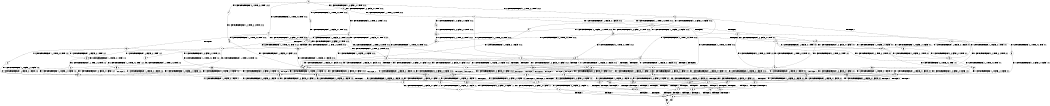 digraph BCG {
size = "7, 10.5";
center = TRUE;
node [shape = circle];
0 [peripheries = 2];
0 -> 1 [label = "EX !0 !ATOMIC_EXCH_BRANCH (2, +1, TRUE, +0, 2, TRUE) !:0:1:2:"];
0 -> 2 [label = "EX !1 !ATOMIC_EXCH_BRANCH (1, +0, FALSE, +0, 1, TRUE) !:0:1:2:"];
0 -> 3 [label = "EX !2 !ATOMIC_EXCH_BRANCH (1, +1, TRUE, +0, 2, TRUE) !:0:1:2:"];
0 -> 4 [label = "EX !0 !ATOMIC_EXCH_BRANCH (2, +1, TRUE, +0, 2, TRUE) !:0:1:2:"];
1 -> 5 [label = "EX !2 !ATOMIC_EXCH_BRANCH (1, +1, TRUE, +0, 2, TRUE) !:0:1:2:"];
2 -> 6 [label = "EX !0 !ATOMIC_EXCH_BRANCH (2, +1, TRUE, +0, 2, TRUE) !:0:1:2:"];
2 -> 7 [label = "EX !2 !ATOMIC_EXCH_BRANCH (1, +1, TRUE, +0, 2, TRUE) !:0:1:2:"];
2 -> 8 [label = "EX !0 !ATOMIC_EXCH_BRANCH (2, +1, TRUE, +0, 2, TRUE) !:0:1:2:"];
2 -> 2 [label = "EX !1 !ATOMIC_EXCH_BRANCH (1, +0, FALSE, +0, 1, TRUE) !:0:1:2:"];
3 -> 9 [label = "EX !0 !ATOMIC_EXCH_BRANCH (2, +1, TRUE, +0, 2, TRUE) !:0:1:2:"];
3 -> 10 [label = "TERMINATE !2"];
3 -> 11 [label = "EX !1 !ATOMIC_EXCH_BRANCH (1, +0, FALSE, +0, 1, FALSE) !:0:1:2:"];
3 -> 12 [label = "EX !0 !ATOMIC_EXCH_BRANCH (2, +1, TRUE, +0, 2, TRUE) !:0:1:2:"];
4 -> 5 [label = "EX !2 !ATOMIC_EXCH_BRANCH (1, +1, TRUE, +0, 2, TRUE) !:0:1:2:"];
4 -> 13 [label = "TERMINATE !0"];
4 -> 14 [label = "EX !1 !ATOMIC_EXCH_BRANCH (1, +0, FALSE, +0, 1, TRUE) !:0:1:2:"];
4 -> 15 [label = "EX !2 !ATOMIC_EXCH_BRANCH (1, +1, TRUE, +0, 2, TRUE) !:0:1:2:"];
5 -> 16 [label = "EX !1 !ATOMIC_EXCH_BRANCH (1, +0, FALSE, +0, 1, FALSE) !:0:1:2:"];
6 -> 17 [label = "EX !1 !ATOMIC_EXCH_BRANCH (1, +0, FALSE, +0, 1, TRUE) !:0:1:2:"];
7 -> 18 [label = "EX !1 !ATOMIC_EXCH_BRANCH (1, +0, FALSE, +0, 1, FALSE) !:0:1:2:"];
7 -> 19 [label = "TERMINATE !2"];
7 -> 20 [label = "EX !0 !ATOMIC_EXCH_BRANCH (2, +1, TRUE, +0, 2, TRUE) !:0:1:2:"];
7 -> 11 [label = "EX !1 !ATOMIC_EXCH_BRANCH (1, +0, FALSE, +0, 1, FALSE) !:0:1:2:"];
8 -> 17 [label = "EX !1 !ATOMIC_EXCH_BRANCH (1, +0, FALSE, +0, 1, TRUE) !:0:1:2:"];
8 -> 21 [label = "TERMINATE !0"];
8 -> 22 [label = "EX !2 !ATOMIC_EXCH_BRANCH (1, +1, TRUE, +0, 2, TRUE) !:0:1:2:"];
8 -> 14 [label = "EX !1 !ATOMIC_EXCH_BRANCH (1, +0, FALSE, +0, 1, TRUE) !:0:1:2:"];
9 -> 16 [label = "EX !1 !ATOMIC_EXCH_BRANCH (1, +0, FALSE, +0, 1, FALSE) !:0:1:2:"];
10 -> 23 [label = "EX !0 !ATOMIC_EXCH_BRANCH (2, +1, TRUE, +0, 2, TRUE) !:0:1:"];
10 -> 24 [label = "EX !1 !ATOMIC_EXCH_BRANCH (1, +0, FALSE, +0, 1, FALSE) !:0:1:"];
10 -> 25 [label = "EX !0 !ATOMIC_EXCH_BRANCH (2, +1, TRUE, +0, 2, TRUE) !:0:1:"];
11 -> 26 [label = "EX !1 !ATOMIC_EXCH_BRANCH (2, +0, FALSE, +0, 1, TRUE) !:0:1:2:"];
11 -> 27 [label = "TERMINATE !2"];
11 -> 28 [label = "EX !0 !ATOMIC_EXCH_BRANCH (2, +1, TRUE, +0, 2, TRUE) !:0:1:2:"];
11 -> 29 [label = "EX !1 !ATOMIC_EXCH_BRANCH (2, +0, FALSE, +0, 1, TRUE) !:0:1:2:"];
12 -> 16 [label = "EX !1 !ATOMIC_EXCH_BRANCH (1, +0, FALSE, +0, 1, FALSE) !:0:1:2:"];
12 -> 30 [label = "TERMINATE !2"];
12 -> 31 [label = "TERMINATE !0"];
12 -> 32 [label = "EX !1 !ATOMIC_EXCH_BRANCH (1, +0, FALSE, +0, 1, FALSE) !:0:1:2:"];
13 -> 33 [label = "EX !2 !ATOMIC_EXCH_BRANCH (1, +1, TRUE, +0, 2, TRUE) !:1:2:"];
13 -> 34 [label = "EX !1 !ATOMIC_EXCH_BRANCH (1, +0, FALSE, +0, 1, TRUE) !:1:2:"];
13 -> 35 [label = "EX !2 !ATOMIC_EXCH_BRANCH (1, +1, TRUE, +0, 2, TRUE) !:1:2:"];
14 -> 36 [label = "EX !2 !ATOMIC_EXCH_BRANCH (1, +1, TRUE, +0, 2, TRUE) !:0:1:2:"];
14 -> 21 [label = "TERMINATE !0"];
14 -> 22 [label = "EX !2 !ATOMIC_EXCH_BRANCH (1, +1, TRUE, +0, 2, TRUE) !:0:1:2:"];
14 -> 14 [label = "EX !1 !ATOMIC_EXCH_BRANCH (1, +0, FALSE, +0, 1, TRUE) !:0:1:2:"];
15 -> 16 [label = "EX !1 !ATOMIC_EXCH_BRANCH (1, +0, FALSE, +0, 1, FALSE) !:0:1:2:"];
15 -> 30 [label = "TERMINATE !2"];
15 -> 31 [label = "TERMINATE !0"];
15 -> 32 [label = "EX !1 !ATOMIC_EXCH_BRANCH (1, +0, FALSE, +0, 1, FALSE) !:0:1:2:"];
16 -> 37 [label = "EX !1 !ATOMIC_EXCH_BRANCH (2, +0, FALSE, +0, 1, FALSE) !:0:1:2:"];
17 -> 36 [label = "EX !2 !ATOMIC_EXCH_BRANCH (1, +1, TRUE, +0, 2, TRUE) !:0:1:2:"];
18 -> 26 [label = "EX !1 !ATOMIC_EXCH_BRANCH (2, +0, FALSE, +0, 1, TRUE) !:0:1:2:"];
19 -> 38 [label = "EX !1 !ATOMIC_EXCH_BRANCH (1, +0, FALSE, +0, 1, FALSE) !:0:1:"];
19 -> 39 [label = "EX !0 !ATOMIC_EXCH_BRANCH (2, +1, TRUE, +0, 2, TRUE) !:0:1:"];
19 -> 24 [label = "EX !1 !ATOMIC_EXCH_BRANCH (1, +0, FALSE, +0, 1, FALSE) !:0:1:"];
20 -> 16 [label = "EX !1 !ATOMIC_EXCH_BRANCH (1, +0, FALSE, +0, 1, FALSE) !:0:1:2:"];
20 -> 40 [label = "TERMINATE !2"];
20 -> 41 [label = "TERMINATE !0"];
20 -> 32 [label = "EX !1 !ATOMIC_EXCH_BRANCH (1, +0, FALSE, +0, 1, FALSE) !:0:1:2:"];
21 -> 42 [label = "EX !1 !ATOMIC_EXCH_BRANCH (1, +0, FALSE, +0, 1, TRUE) !:1:2:"];
21 -> 43 [label = "EX !2 !ATOMIC_EXCH_BRANCH (1, +1, TRUE, +0, 2, TRUE) !:1:2:"];
21 -> 34 [label = "EX !1 !ATOMIC_EXCH_BRANCH (1, +0, FALSE, +0, 1, TRUE) !:1:2:"];
22 -> 16 [label = "EX !1 !ATOMIC_EXCH_BRANCH (1, +0, FALSE, +0, 1, FALSE) !:0:1:2:"];
22 -> 40 [label = "TERMINATE !2"];
22 -> 41 [label = "TERMINATE !0"];
22 -> 32 [label = "EX !1 !ATOMIC_EXCH_BRANCH (1, +0, FALSE, +0, 1, FALSE) !:0:1:2:"];
23 -> 44 [label = "EX !1 !ATOMIC_EXCH_BRANCH (1, +0, FALSE, +0, 1, FALSE) !:0:1:"];
24 -> 45 [label = "EX !1 !ATOMIC_EXCH_BRANCH (2, +0, FALSE, +0, 1, TRUE) !:0:1:"];
24 -> 46 [label = "EX !0 !ATOMIC_EXCH_BRANCH (2, +1, TRUE, +0, 2, TRUE) !:0:1:"];
24 -> 47 [label = "EX !1 !ATOMIC_EXCH_BRANCH (2, +0, FALSE, +0, 1, TRUE) !:0:1:"];
25 -> 44 [label = "EX !1 !ATOMIC_EXCH_BRANCH (1, +0, FALSE, +0, 1, FALSE) !:0:1:"];
25 -> 48 [label = "TERMINATE !0"];
25 -> 49 [label = "EX !1 !ATOMIC_EXCH_BRANCH (1, +0, FALSE, +0, 1, FALSE) !:0:1:"];
26 -> 50 [label = "EX !0 !ATOMIC_EXCH_BRANCH (2, +1, TRUE, +0, 2, TRUE) !:0:1:2:"];
27 -> 45 [label = "EX !1 !ATOMIC_EXCH_BRANCH (2, +0, FALSE, +0, 1, TRUE) !:0:1:"];
27 -> 46 [label = "EX !0 !ATOMIC_EXCH_BRANCH (2, +1, TRUE, +0, 2, TRUE) !:0:1:"];
27 -> 47 [label = "EX !1 !ATOMIC_EXCH_BRANCH (2, +0, FALSE, +0, 1, TRUE) !:0:1:"];
28 -> 37 [label = "EX !1 !ATOMIC_EXCH_BRANCH (2, +0, FALSE, +0, 1, FALSE) !:0:1:2:"];
28 -> 51 [label = "TERMINATE !2"];
28 -> 52 [label = "TERMINATE !0"];
28 -> 53 [label = "EX !1 !ATOMIC_EXCH_BRANCH (2, +0, FALSE, +0, 1, FALSE) !:0:1:2:"];
29 -> 50 [label = "EX !0 !ATOMIC_EXCH_BRANCH (2, +1, TRUE, +0, 2, TRUE) !:0:1:2:"];
29 -> 19 [label = "TERMINATE !2"];
29 -> 20 [label = "EX !0 !ATOMIC_EXCH_BRANCH (2, +1, TRUE, +0, 2, TRUE) !:0:1:2:"];
29 -> 11 [label = "EX !1 !ATOMIC_EXCH_BRANCH (1, +0, FALSE, +0, 1, FALSE) !:0:1:2:"];
30 -> 44 [label = "EX !1 !ATOMIC_EXCH_BRANCH (1, +0, FALSE, +0, 1, FALSE) !:0:1:"];
30 -> 48 [label = "TERMINATE !0"];
30 -> 49 [label = "EX !1 !ATOMIC_EXCH_BRANCH (1, +0, FALSE, +0, 1, FALSE) !:0:1:"];
31 -> 54 [label = "EX !1 !ATOMIC_EXCH_BRANCH (1, +0, FALSE, +0, 1, FALSE) !:1:2:"];
31 -> 48 [label = "TERMINATE !2"];
31 -> 55 [label = "EX !1 !ATOMIC_EXCH_BRANCH (1, +0, FALSE, +0, 1, FALSE) !:1:2:"];
32 -> 37 [label = "EX !1 !ATOMIC_EXCH_BRANCH (2, +0, FALSE, +0, 1, FALSE) !:0:1:2:"];
32 -> 51 [label = "TERMINATE !2"];
32 -> 52 [label = "TERMINATE !0"];
32 -> 53 [label = "EX !1 !ATOMIC_EXCH_BRANCH (2, +0, FALSE, +0, 1, FALSE) !:0:1:2:"];
33 -> 54 [label = "EX !1 !ATOMIC_EXCH_BRANCH (1, +0, FALSE, +0, 1, FALSE) !:1:2:"];
34 -> 56 [label = "EX !2 !ATOMIC_EXCH_BRANCH (1, +1, TRUE, +0, 2, TRUE) !:1:2:"];
34 -> 43 [label = "EX !2 !ATOMIC_EXCH_BRANCH (1, +1, TRUE, +0, 2, TRUE) !:1:2:"];
34 -> 34 [label = "EX !1 !ATOMIC_EXCH_BRANCH (1, +0, FALSE, +0, 1, TRUE) !:1:2:"];
35 -> 54 [label = "EX !1 !ATOMIC_EXCH_BRANCH (1, +0, FALSE, +0, 1, FALSE) !:1:2:"];
35 -> 48 [label = "TERMINATE !2"];
35 -> 55 [label = "EX !1 !ATOMIC_EXCH_BRANCH (1, +0, FALSE, +0, 1, FALSE) !:1:2:"];
36 -> 16 [label = "EX !1 !ATOMIC_EXCH_BRANCH (1, +0, FALSE, +0, 1, FALSE) !:0:1:2:"];
37 -> 57 [label = "TERMINATE !0"];
38 -> 45 [label = "EX !1 !ATOMIC_EXCH_BRANCH (2, +0, FALSE, +0, 1, TRUE) !:0:1:"];
39 -> 44 [label = "EX !1 !ATOMIC_EXCH_BRANCH (1, +0, FALSE, +0, 1, FALSE) !:0:1:"];
39 -> 58 [label = "TERMINATE !0"];
39 -> 49 [label = "EX !1 !ATOMIC_EXCH_BRANCH (1, +0, FALSE, +0, 1, FALSE) !:0:1:"];
40 -> 44 [label = "EX !1 !ATOMIC_EXCH_BRANCH (1, +0, FALSE, +0, 1, FALSE) !:0:1:"];
40 -> 58 [label = "TERMINATE !0"];
40 -> 49 [label = "EX !1 !ATOMIC_EXCH_BRANCH (1, +0, FALSE, +0, 1, FALSE) !:0:1:"];
41 -> 54 [label = "EX !1 !ATOMIC_EXCH_BRANCH (1, +0, FALSE, +0, 1, FALSE) !:1:2:"];
41 -> 58 [label = "TERMINATE !2"];
41 -> 55 [label = "EX !1 !ATOMIC_EXCH_BRANCH (1, +0, FALSE, +0, 1, FALSE) !:1:2:"];
42 -> 56 [label = "EX !2 !ATOMIC_EXCH_BRANCH (1, +1, TRUE, +0, 2, TRUE) !:1:2:"];
43 -> 54 [label = "EX !1 !ATOMIC_EXCH_BRANCH (1, +0, FALSE, +0, 1, FALSE) !:1:2:"];
43 -> 58 [label = "TERMINATE !2"];
43 -> 55 [label = "EX !1 !ATOMIC_EXCH_BRANCH (1, +0, FALSE, +0, 1, FALSE) !:1:2:"];
44 -> 59 [label = "EX !1 !ATOMIC_EXCH_BRANCH (2, +0, FALSE, +0, 1, FALSE) !:0:1:"];
45 -> 60 [label = "EX !0 !ATOMIC_EXCH_BRANCH (2, +1, TRUE, +0, 2, TRUE) !:0:1:"];
46 -> 59 [label = "EX !1 !ATOMIC_EXCH_BRANCH (2, +0, FALSE, +0, 1, FALSE) !:0:1:"];
46 -> 61 [label = "TERMINATE !0"];
46 -> 62 [label = "EX !1 !ATOMIC_EXCH_BRANCH (2, +0, FALSE, +0, 1, FALSE) !:0:1:"];
47 -> 60 [label = "EX !0 !ATOMIC_EXCH_BRANCH (2, +1, TRUE, +0, 2, TRUE) !:0:1:"];
47 -> 39 [label = "EX !0 !ATOMIC_EXCH_BRANCH (2, +1, TRUE, +0, 2, TRUE) !:0:1:"];
47 -> 24 [label = "EX !1 !ATOMIC_EXCH_BRANCH (1, +0, FALSE, +0, 1, FALSE) !:0:1:"];
48 -> 63 [label = "EX !1 !ATOMIC_EXCH_BRANCH (1, +0, FALSE, +0, 1, FALSE) !:1:"];
48 -> 64 [label = "EX !1 !ATOMIC_EXCH_BRANCH (1, +0, FALSE, +0, 1, FALSE) !:1:"];
49 -> 59 [label = "EX !1 !ATOMIC_EXCH_BRANCH (2, +0, FALSE, +0, 1, FALSE) !:0:1:"];
49 -> 61 [label = "TERMINATE !0"];
49 -> 62 [label = "EX !1 !ATOMIC_EXCH_BRANCH (2, +0, FALSE, +0, 1, FALSE) !:0:1:"];
50 -> 16 [label = "EX !1 !ATOMIC_EXCH_BRANCH (1, +0, FALSE, +0, 1, FALSE) !:0:1:2:"];
51 -> 59 [label = "EX !1 !ATOMIC_EXCH_BRANCH (2, +0, FALSE, +0, 1, FALSE) !:0:1:"];
51 -> 61 [label = "TERMINATE !0"];
51 -> 62 [label = "EX !1 !ATOMIC_EXCH_BRANCH (2, +0, FALSE, +0, 1, FALSE) !:0:1:"];
52 -> 65 [label = "EX !1 !ATOMIC_EXCH_BRANCH (2, +0, FALSE, +0, 1, FALSE) !:1:2:"];
52 -> 61 [label = "TERMINATE !2"];
52 -> 66 [label = "EX !1 !ATOMIC_EXCH_BRANCH (2, +0, FALSE, +0, 1, FALSE) !:1:2:"];
53 -> 57 [label = "TERMINATE !0"];
53 -> 67 [label = "TERMINATE !1"];
53 -> 68 [label = "TERMINATE !2"];
53 -> 69 [label = "TERMINATE !0"];
54 -> 65 [label = "EX !1 !ATOMIC_EXCH_BRANCH (2, +0, FALSE, +0, 1, FALSE) !:1:2:"];
55 -> 65 [label = "EX !1 !ATOMIC_EXCH_BRANCH (2, +0, FALSE, +0, 1, FALSE) !:1:2:"];
55 -> 61 [label = "TERMINATE !2"];
55 -> 66 [label = "EX !1 !ATOMIC_EXCH_BRANCH (2, +0, FALSE, +0, 1, FALSE) !:1:2:"];
56 -> 54 [label = "EX !1 !ATOMIC_EXCH_BRANCH (1, +0, FALSE, +0, 1, FALSE) !:1:2:"];
57 -> 70 [label = "TERMINATE !2"];
58 -> 63 [label = "EX !1 !ATOMIC_EXCH_BRANCH (1, +0, FALSE, +0, 1, FALSE) !:1:"];
58 -> 64 [label = "EX !1 !ATOMIC_EXCH_BRANCH (1, +0, FALSE, +0, 1, FALSE) !:1:"];
59 -> 70 [label = "TERMINATE !0"];
60 -> 44 [label = "EX !1 !ATOMIC_EXCH_BRANCH (1, +0, FALSE, +0, 1, FALSE) !:0:1:"];
61 -> 71 [label = "EX !1 !ATOMIC_EXCH_BRANCH (2, +0, FALSE, +0, 1, FALSE) !:1:"];
61 -> 72 [label = "EX !1 !ATOMIC_EXCH_BRANCH (2, +0, FALSE, +0, 1, FALSE) !:1:"];
62 -> 70 [label = "TERMINATE !0"];
62 -> 73 [label = "TERMINATE !1"];
62 -> 74 [label = "TERMINATE !0"];
63 -> 71 [label = "EX !1 !ATOMIC_EXCH_BRANCH (2, +0, FALSE, +0, 1, FALSE) !:1:"];
64 -> 71 [label = "EX !1 !ATOMIC_EXCH_BRANCH (2, +0, FALSE, +0, 1, FALSE) !:1:"];
64 -> 72 [label = "EX !1 !ATOMIC_EXCH_BRANCH (2, +0, FALSE, +0, 1, FALSE) !:1:"];
65 -> 70 [label = "TERMINATE !2"];
66 -> 70 [label = "TERMINATE !2"];
66 -> 75 [label = "TERMINATE !1"];
66 -> 74 [label = "TERMINATE !2"];
67 -> 76 [label = "TERMINATE !0"];
67 -> 73 [label = "TERMINATE !2"];
67 -> 75 [label = "TERMINATE !0"];
68 -> 70 [label = "TERMINATE !0"];
68 -> 73 [label = "TERMINATE !1"];
68 -> 74 [label = "TERMINATE !0"];
69 -> 70 [label = "TERMINATE !2"];
69 -> 75 [label = "TERMINATE !1"];
69 -> 74 [label = "TERMINATE !2"];
70 -> 77 [label = "TERMINATE !1"];
71 -> 77 [label = "TERMINATE !1"];
72 -> 77 [label = "TERMINATE !1"];
72 -> 78 [label = "TERMINATE !1"];
73 -> 77 [label = "TERMINATE !0"];
73 -> 78 [label = "TERMINATE !0"];
74 -> 77 [label = "TERMINATE !1"];
74 -> 78 [label = "TERMINATE !1"];
75 -> 77 [label = "TERMINATE !2"];
75 -> 78 [label = "TERMINATE !2"];
76 -> 77 [label = "TERMINATE !2"];
77 -> 79 [label = "exit"];
78 -> 79 [label = "exit"];
}
